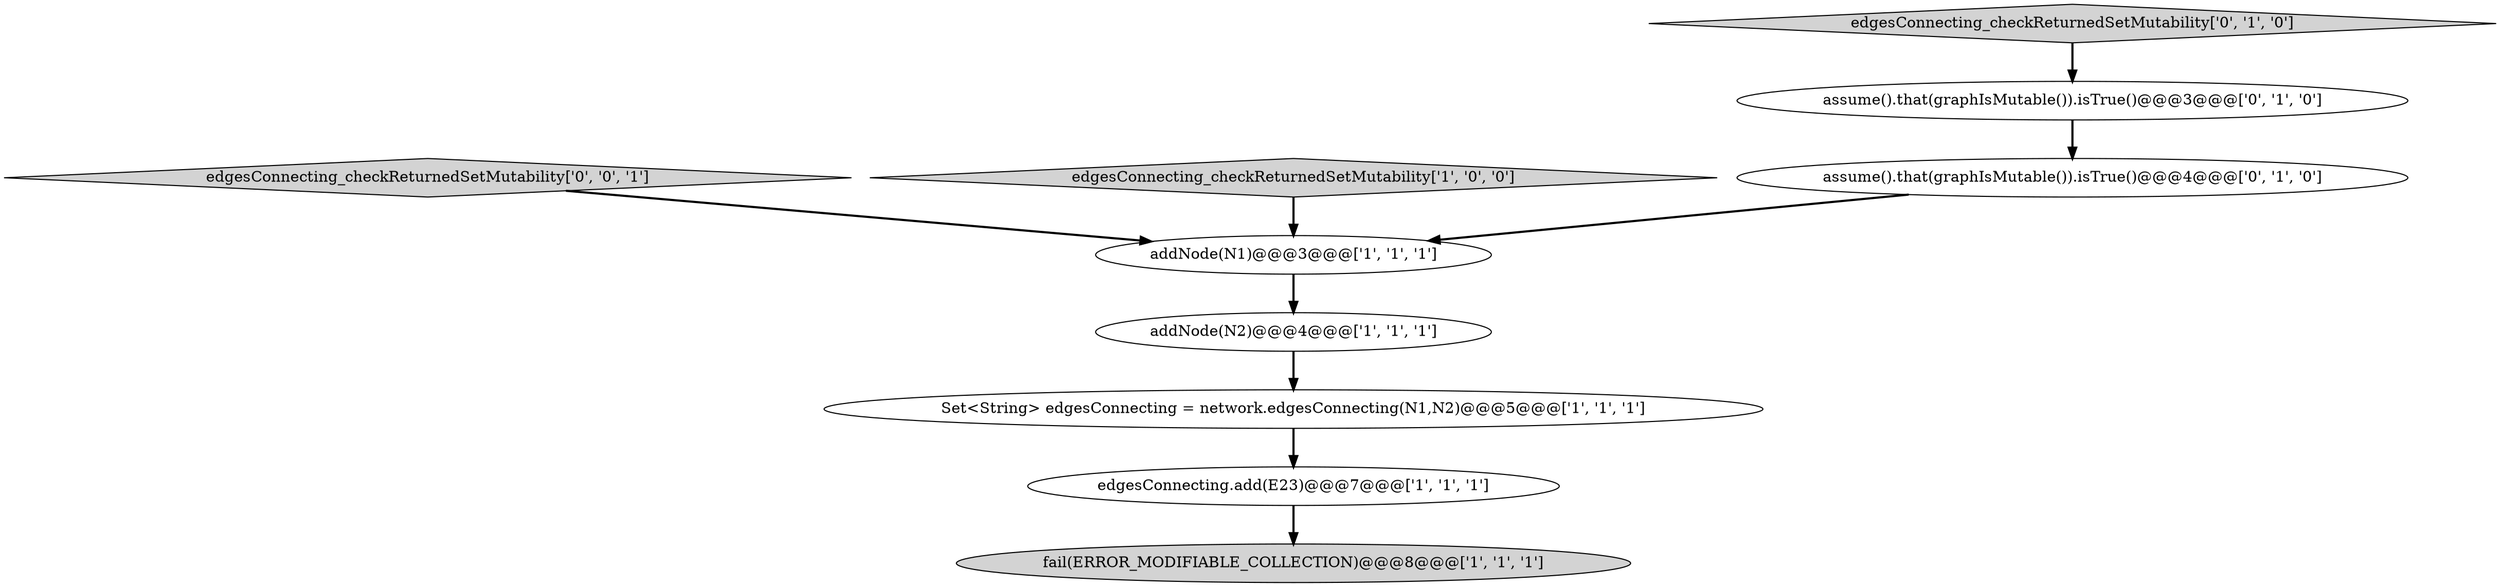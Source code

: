 digraph {
9 [style = filled, label = "edgesConnecting_checkReturnedSetMutability['0', '0', '1']", fillcolor = lightgray, shape = diamond image = "AAA0AAABBB3BBB"];
1 [style = filled, label = "edgesConnecting.add(E23)@@@7@@@['1', '1', '1']", fillcolor = white, shape = ellipse image = "AAA0AAABBB1BBB"];
5 [style = filled, label = "edgesConnecting_checkReturnedSetMutability['1', '0', '0']", fillcolor = lightgray, shape = diamond image = "AAA0AAABBB1BBB"];
8 [style = filled, label = "edgesConnecting_checkReturnedSetMutability['0', '1', '0']", fillcolor = lightgray, shape = diamond image = "AAA0AAABBB2BBB"];
2 [style = filled, label = "addNode(N1)@@@3@@@['1', '1', '1']", fillcolor = white, shape = ellipse image = "AAA0AAABBB1BBB"];
7 [style = filled, label = "assume().that(graphIsMutable()).isTrue()@@@4@@@['0', '1', '0']", fillcolor = white, shape = ellipse image = "AAA1AAABBB2BBB"];
0 [style = filled, label = "Set<String> edgesConnecting = network.edgesConnecting(N1,N2)@@@5@@@['1', '1', '1']", fillcolor = white, shape = ellipse image = "AAA0AAABBB1BBB"];
6 [style = filled, label = "assume().that(graphIsMutable()).isTrue()@@@3@@@['0', '1', '0']", fillcolor = white, shape = ellipse image = "AAA1AAABBB2BBB"];
3 [style = filled, label = "fail(ERROR_MODIFIABLE_COLLECTION)@@@8@@@['1', '1', '1']", fillcolor = lightgray, shape = ellipse image = "AAA0AAABBB1BBB"];
4 [style = filled, label = "addNode(N2)@@@4@@@['1', '1', '1']", fillcolor = white, shape = ellipse image = "AAA0AAABBB1BBB"];
5->2 [style = bold, label=""];
9->2 [style = bold, label=""];
1->3 [style = bold, label=""];
6->7 [style = bold, label=""];
2->4 [style = bold, label=""];
8->6 [style = bold, label=""];
0->1 [style = bold, label=""];
4->0 [style = bold, label=""];
7->2 [style = bold, label=""];
}

